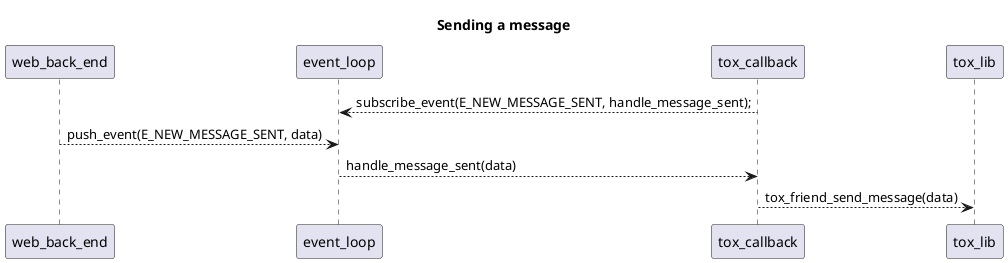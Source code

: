 @startuml
title Sending a message
participant web_back_end as trd
participant event_loop as ev
participant tox_callback as tox_cb
/'participant self_node as sn'/
participant tox_lib as tox


tox_cb --> ev: subscribe_event(E_NEW_MESSAGE_SENT, handle_message_sent);
trd --> ev: push_event(E_NEW_MESSAGE_SENT, data) 
ev --> tox_cb: handle_message_sent(data)
tox_cb --> tox: tox_friend_send_message(data)

@enduml

